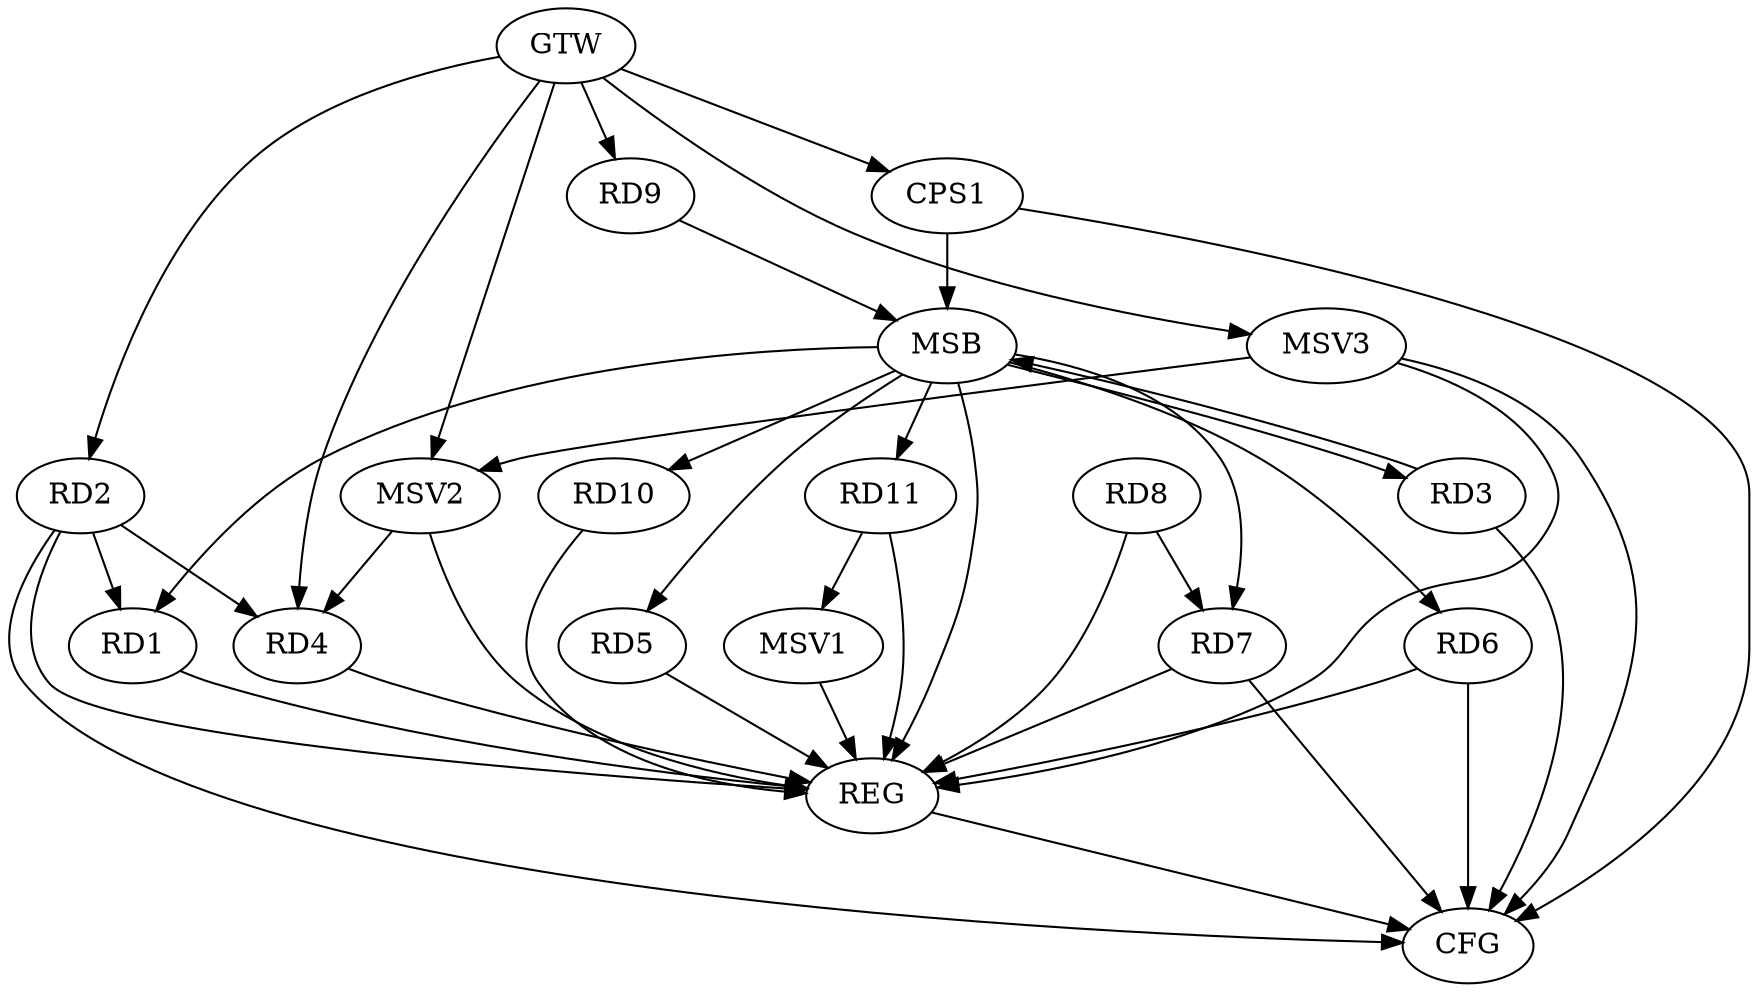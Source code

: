 strict digraph G {
  RD1 [ label="RD1" ];
  RD2 [ label="RD2" ];
  RD3 [ label="RD3" ];
  RD4 [ label="RD4" ];
  RD5 [ label="RD5" ];
  RD6 [ label="RD6" ];
  RD7 [ label="RD7" ];
  RD8 [ label="RD8" ];
  RD9 [ label="RD9" ];
  RD10 [ label="RD10" ];
  RD11 [ label="RD11" ];
  CPS1 [ label="CPS1" ];
  GTW [ label="GTW" ];
  REG [ label="REG" ];
  MSB [ label="MSB" ];
  CFG [ label="CFG" ];
  MSV1 [ label="MSV1" ];
  MSV2 [ label="MSV2" ];
  MSV3 [ label="MSV3" ];
  RD2 -> RD1;
  RD8 -> RD7;
  GTW -> RD2;
  GTW -> RD4;
  GTW -> RD9;
  GTW -> CPS1;
  RD1 -> REG;
  RD2 -> REG;
  RD4 -> REG;
  RD5 -> REG;
  RD6 -> REG;
  RD7 -> REG;
  RD8 -> REG;
  RD10 -> REG;
  RD11 -> REG;
  RD3 -> MSB;
  MSB -> REG;
  RD9 -> MSB;
  MSB -> RD3;
  MSB -> RD7;
  CPS1 -> MSB;
  MSB -> RD1;
  MSB -> RD5;
  MSB -> RD6;
  MSB -> RD10;
  MSB -> RD11;
  CPS1 -> CFG;
  RD7 -> CFG;
  RD3 -> CFG;
  RD6 -> CFG;
  RD2 -> CFG;
  REG -> CFG;
  RD2 -> RD4;
  RD11 -> MSV1;
  MSV1 -> REG;
  MSV2 -> RD4;
  GTW -> MSV2;
  MSV2 -> REG;
  MSV3 -> MSV2;
  GTW -> MSV3;
  MSV3 -> REG;
  MSV3 -> CFG;
}
